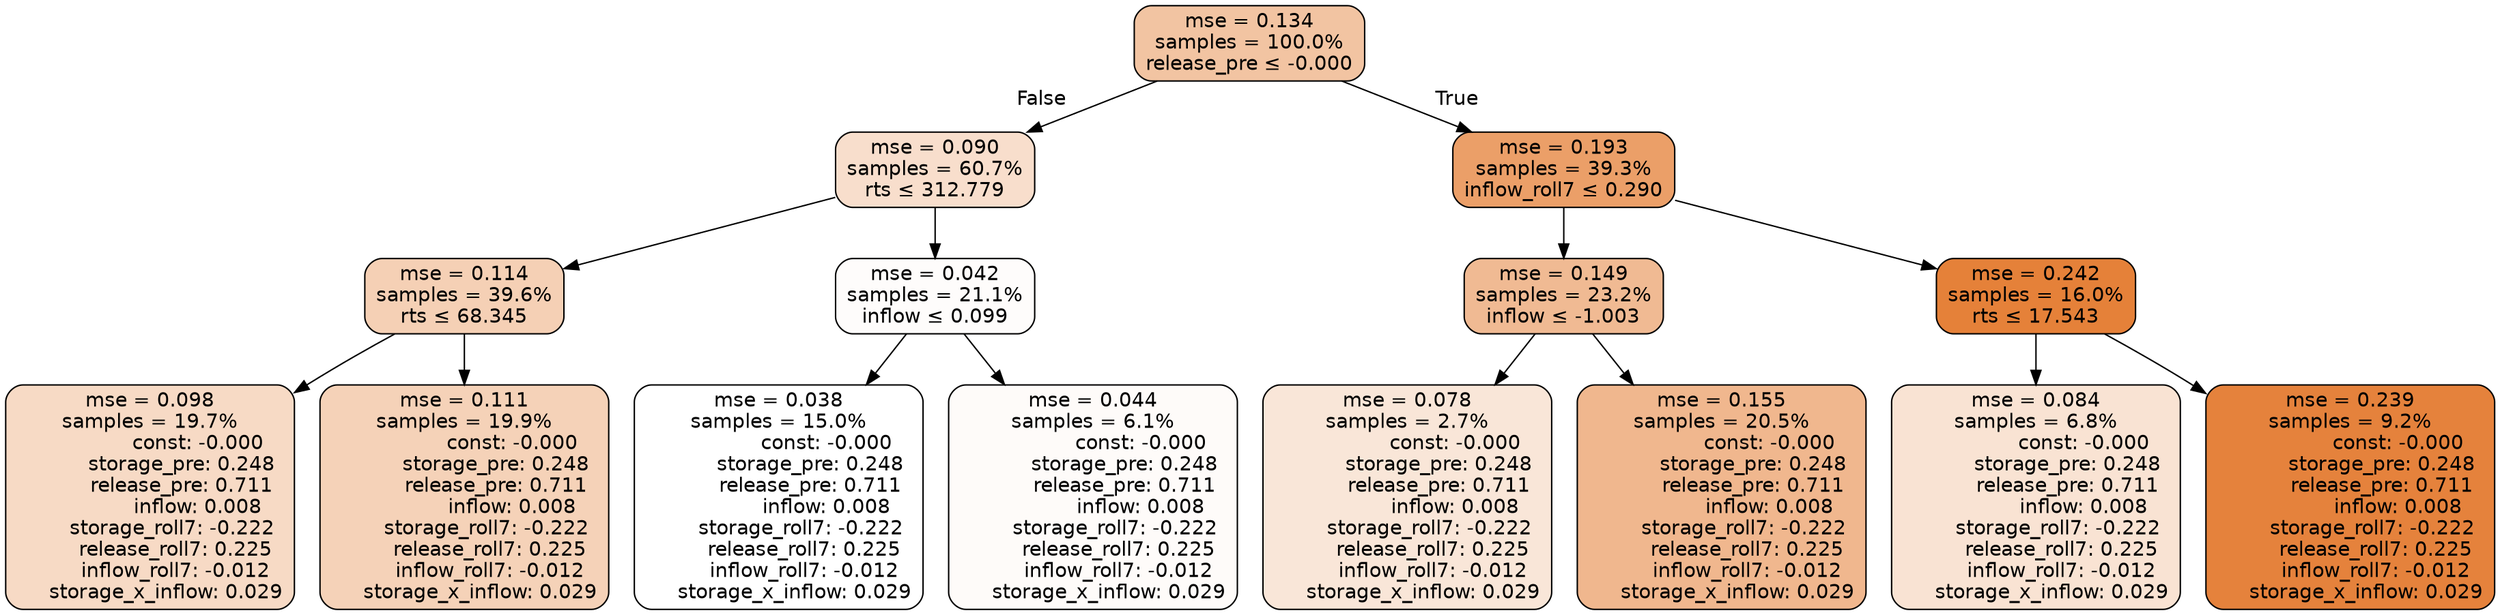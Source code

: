 digraph tree {
node [shape=rectangle, style="filled, rounded", color="black", fontname=helvetica] ;
edge [fontname=helvetica] ;
	"0" [label="mse = 0.134
samples = 100.0%
release_pre &le; -0.000", fillcolor="#f2c4a2"]
	"1" [label="mse = 0.090
samples = 60.7%
rts &le; 312.779", fillcolor="#f8decc"]
	"2" [label="mse = 0.114
samples = 39.6%
rts &le; 68.345", fillcolor="#f5d0b5"]
	"3" [label="mse = 0.098
samples = 19.7%
               const: -0.000
          storage_pre: 0.248
          release_pre: 0.711
               inflow: 0.008
       storage_roll7: -0.222
        release_roll7: 0.225
        inflow_roll7: -0.012
     storage_x_inflow: 0.029", fillcolor="#f7dac5"]
	"4" [label="mse = 0.111
samples = 19.9%
               const: -0.000
          storage_pre: 0.248
          release_pre: 0.711
               inflow: 0.008
       storage_roll7: -0.222
        release_roll7: 0.225
        inflow_roll7: -0.012
     storage_x_inflow: 0.029", fillcolor="#f5d2b8"]
	"5" [label="mse = 0.042
samples = 21.1%
inflow &le; 0.099", fillcolor="#fefcfb"]
	"6" [label="mse = 0.038
samples = 15.0%
               const: -0.000
          storage_pre: 0.248
          release_pre: 0.711
               inflow: 0.008
       storage_roll7: -0.222
        release_roll7: 0.225
        inflow_roll7: -0.012
     storage_x_inflow: 0.029", fillcolor="#ffffff"]
	"7" [label="mse = 0.044
samples = 6.1%
               const: -0.000
          storage_pre: 0.248
          release_pre: 0.711
               inflow: 0.008
       storage_roll7: -0.222
        release_roll7: 0.225
        inflow_roll7: -0.012
     storage_x_inflow: 0.029", fillcolor="#fefbf9"]
	"8" [label="mse = 0.193
samples = 39.3%
inflow_roll7 &le; 0.290", fillcolor="#eb9f68"]
	"9" [label="mse = 0.149
samples = 23.2%
inflow &le; -1.003", fillcolor="#f0ba93"]
	"10" [label="mse = 0.078
samples = 2.7%
               const: -0.000
          storage_pre: 0.248
          release_pre: 0.711
               inflow: 0.008
       storage_roll7: -0.222
        release_roll7: 0.225
        inflow_roll7: -0.012
     storage_x_inflow: 0.029", fillcolor="#f9e6d8"]
	"11" [label="mse = 0.155
samples = 20.5%
               const: -0.000
          storage_pre: 0.248
          release_pre: 0.711
               inflow: 0.008
       storage_roll7: -0.222
        release_roll7: 0.225
        inflow_roll7: -0.012
     storage_x_inflow: 0.029", fillcolor="#f0b78e"]
	"12" [label="mse = 0.242
samples = 16.0%
rts &le; 17.543", fillcolor="#e58139"]
	"13" [label="mse = 0.084
samples = 6.8%
               const: -0.000
          storage_pre: 0.248
          release_pre: 0.711
               inflow: 0.008
       storage_roll7: -0.222
        release_roll7: 0.225
        inflow_roll7: -0.012
     storage_x_inflow: 0.029", fillcolor="#f9e3d3"]
	"14" [label="mse = 0.239
samples = 9.2%
               const: -0.000
          storage_pre: 0.248
          release_pre: 0.711
               inflow: 0.008
       storage_roll7: -0.222
        release_roll7: 0.225
        inflow_roll7: -0.012
     storage_x_inflow: 0.029", fillcolor="#e5823c"]

	"0" -> "1" [labeldistance=2.5, labelangle=45, headlabel="False"]
	"1" -> "2"
	"2" -> "3"
	"2" -> "4"
	"1" -> "5"
	"5" -> "6"
	"5" -> "7"
	"0" -> "8" [labeldistance=2.5, labelangle=-45, headlabel="True"]
	"8" -> "9"
	"9" -> "10"
	"9" -> "11"
	"8" -> "12"
	"12" -> "13"
	"12" -> "14"
}